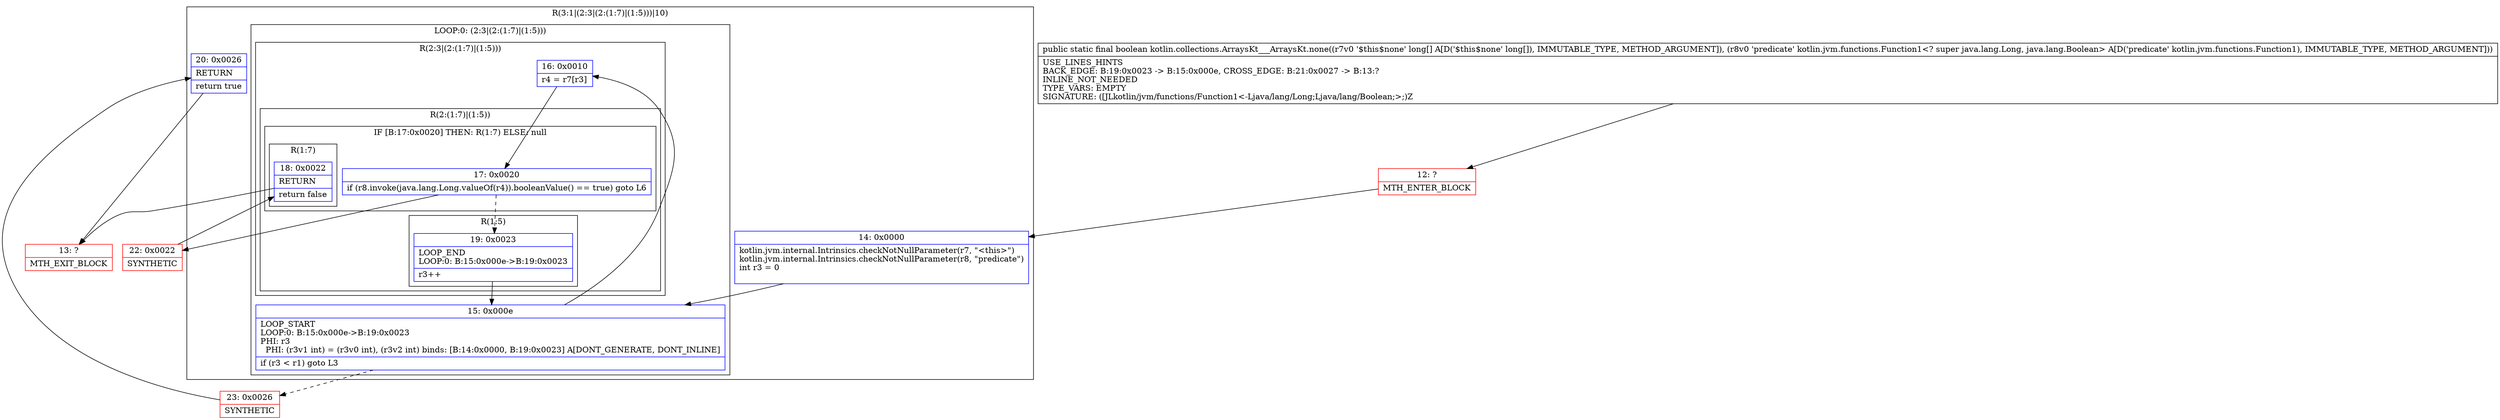 digraph "CFG forkotlin.collections.ArraysKt___ArraysKt.none([JLkotlin\/jvm\/functions\/Function1;)Z" {
subgraph cluster_Region_335241890 {
label = "R(3:1|(2:3|(2:(1:7)|(1:5)))|10)";
node [shape=record,color=blue];
Node_14 [shape=record,label="{14\:\ 0x0000|kotlin.jvm.internal.Intrinsics.checkNotNullParameter(r7, \"\<this\>\")\lkotlin.jvm.internal.Intrinsics.checkNotNullParameter(r8, \"predicate\")\lint r3 = 0\l\l}"];
subgraph cluster_LoopRegion_1251756965 {
label = "LOOP:0: (2:3|(2:(1:7)|(1:5)))";
node [shape=record,color=blue];
Node_15 [shape=record,label="{15\:\ 0x000e|LOOP_START\lLOOP:0: B:15:0x000e\-\>B:19:0x0023\lPHI: r3 \l  PHI: (r3v1 int) = (r3v0 int), (r3v2 int) binds: [B:14:0x0000, B:19:0x0023] A[DONT_GENERATE, DONT_INLINE]\l|if (r3 \< r1) goto L3\l}"];
subgraph cluster_Region_553810603 {
label = "R(2:3|(2:(1:7)|(1:5)))";
node [shape=record,color=blue];
Node_16 [shape=record,label="{16\:\ 0x0010|r4 = r7[r3]\l}"];
subgraph cluster_Region_283170714 {
label = "R(2:(1:7)|(1:5))";
node [shape=record,color=blue];
subgraph cluster_IfRegion_1791337966 {
label = "IF [B:17:0x0020] THEN: R(1:7) ELSE: null";
node [shape=record,color=blue];
Node_17 [shape=record,label="{17\:\ 0x0020|if (r8.invoke(java.lang.Long.valueOf(r4)).booleanValue() == true) goto L6\l}"];
subgraph cluster_Region_1600872078 {
label = "R(1:7)";
node [shape=record,color=blue];
Node_18 [shape=record,label="{18\:\ 0x0022|RETURN\l|return false\l}"];
}
}
subgraph cluster_Region_573281785 {
label = "R(1:5)";
node [shape=record,color=blue];
Node_19 [shape=record,label="{19\:\ 0x0023|LOOP_END\lLOOP:0: B:15:0x000e\-\>B:19:0x0023\l|r3++\l}"];
}
}
}
}
Node_20 [shape=record,label="{20\:\ 0x0026|RETURN\l|return true\l}"];
}
Node_12 [shape=record,color=red,label="{12\:\ ?|MTH_ENTER_BLOCK\l}"];
Node_22 [shape=record,color=red,label="{22\:\ 0x0022|SYNTHETIC\l}"];
Node_13 [shape=record,color=red,label="{13\:\ ?|MTH_EXIT_BLOCK\l}"];
Node_23 [shape=record,color=red,label="{23\:\ 0x0026|SYNTHETIC\l}"];
MethodNode[shape=record,label="{public static final boolean kotlin.collections.ArraysKt___ArraysKt.none((r7v0 '$this$none' long[] A[D('$this$none' long[]), IMMUTABLE_TYPE, METHOD_ARGUMENT]), (r8v0 'predicate' kotlin.jvm.functions.Function1\<? super java.lang.Long, java.lang.Boolean\> A[D('predicate' kotlin.jvm.functions.Function1), IMMUTABLE_TYPE, METHOD_ARGUMENT]))  | USE_LINES_HINTS\lBACK_EDGE: B:19:0x0023 \-\> B:15:0x000e, CROSS_EDGE: B:21:0x0027 \-\> B:13:?\lINLINE_NOT_NEEDED\lTYPE_VARS: EMPTY\lSIGNATURE: ([JLkotlin\/jvm\/functions\/Function1\<\-Ljava\/lang\/Long;Ljava\/lang\/Boolean;\>;)Z\l}"];
MethodNode -> Node_12;Node_14 -> Node_15;
Node_15 -> Node_16;
Node_15 -> Node_23[style=dashed];
Node_16 -> Node_17;
Node_17 -> Node_19[style=dashed];
Node_17 -> Node_22;
Node_18 -> Node_13;
Node_19 -> Node_15;
Node_20 -> Node_13;
Node_12 -> Node_14;
Node_22 -> Node_18;
Node_23 -> Node_20;
}

